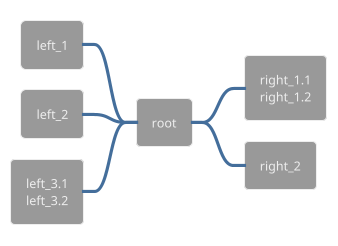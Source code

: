 ' Do not edit
' Theme Gallery
' autogenerated by script
'
@startmindmap
!theme spacelab
+ root
**:right_1.1
right_1.2;
++ right_2

left side

-- left_1
-- left_2
**:left_3.1
left_3.2;
@endmindmap
